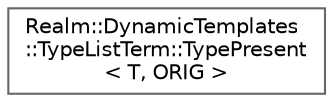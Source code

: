 digraph "Graphical Class Hierarchy"
{
 // LATEX_PDF_SIZE
  bgcolor="transparent";
  edge [fontname=Helvetica,fontsize=10,labelfontname=Helvetica,labelfontsize=10];
  node [fontname=Helvetica,fontsize=10,shape=box,height=0.2,width=0.4];
  rankdir="LR";
  Node0 [id="Node000000",label="Realm::DynamicTemplates\l::TypeListTerm::TypePresent\l\< T, ORIG \>",height=0.2,width=0.4,color="grey40", fillcolor="white", style="filled",URL="$structRealm_1_1DynamicTemplates_1_1TypeListTerm_1_1TypePresent.html",tooltip=" "];
}
